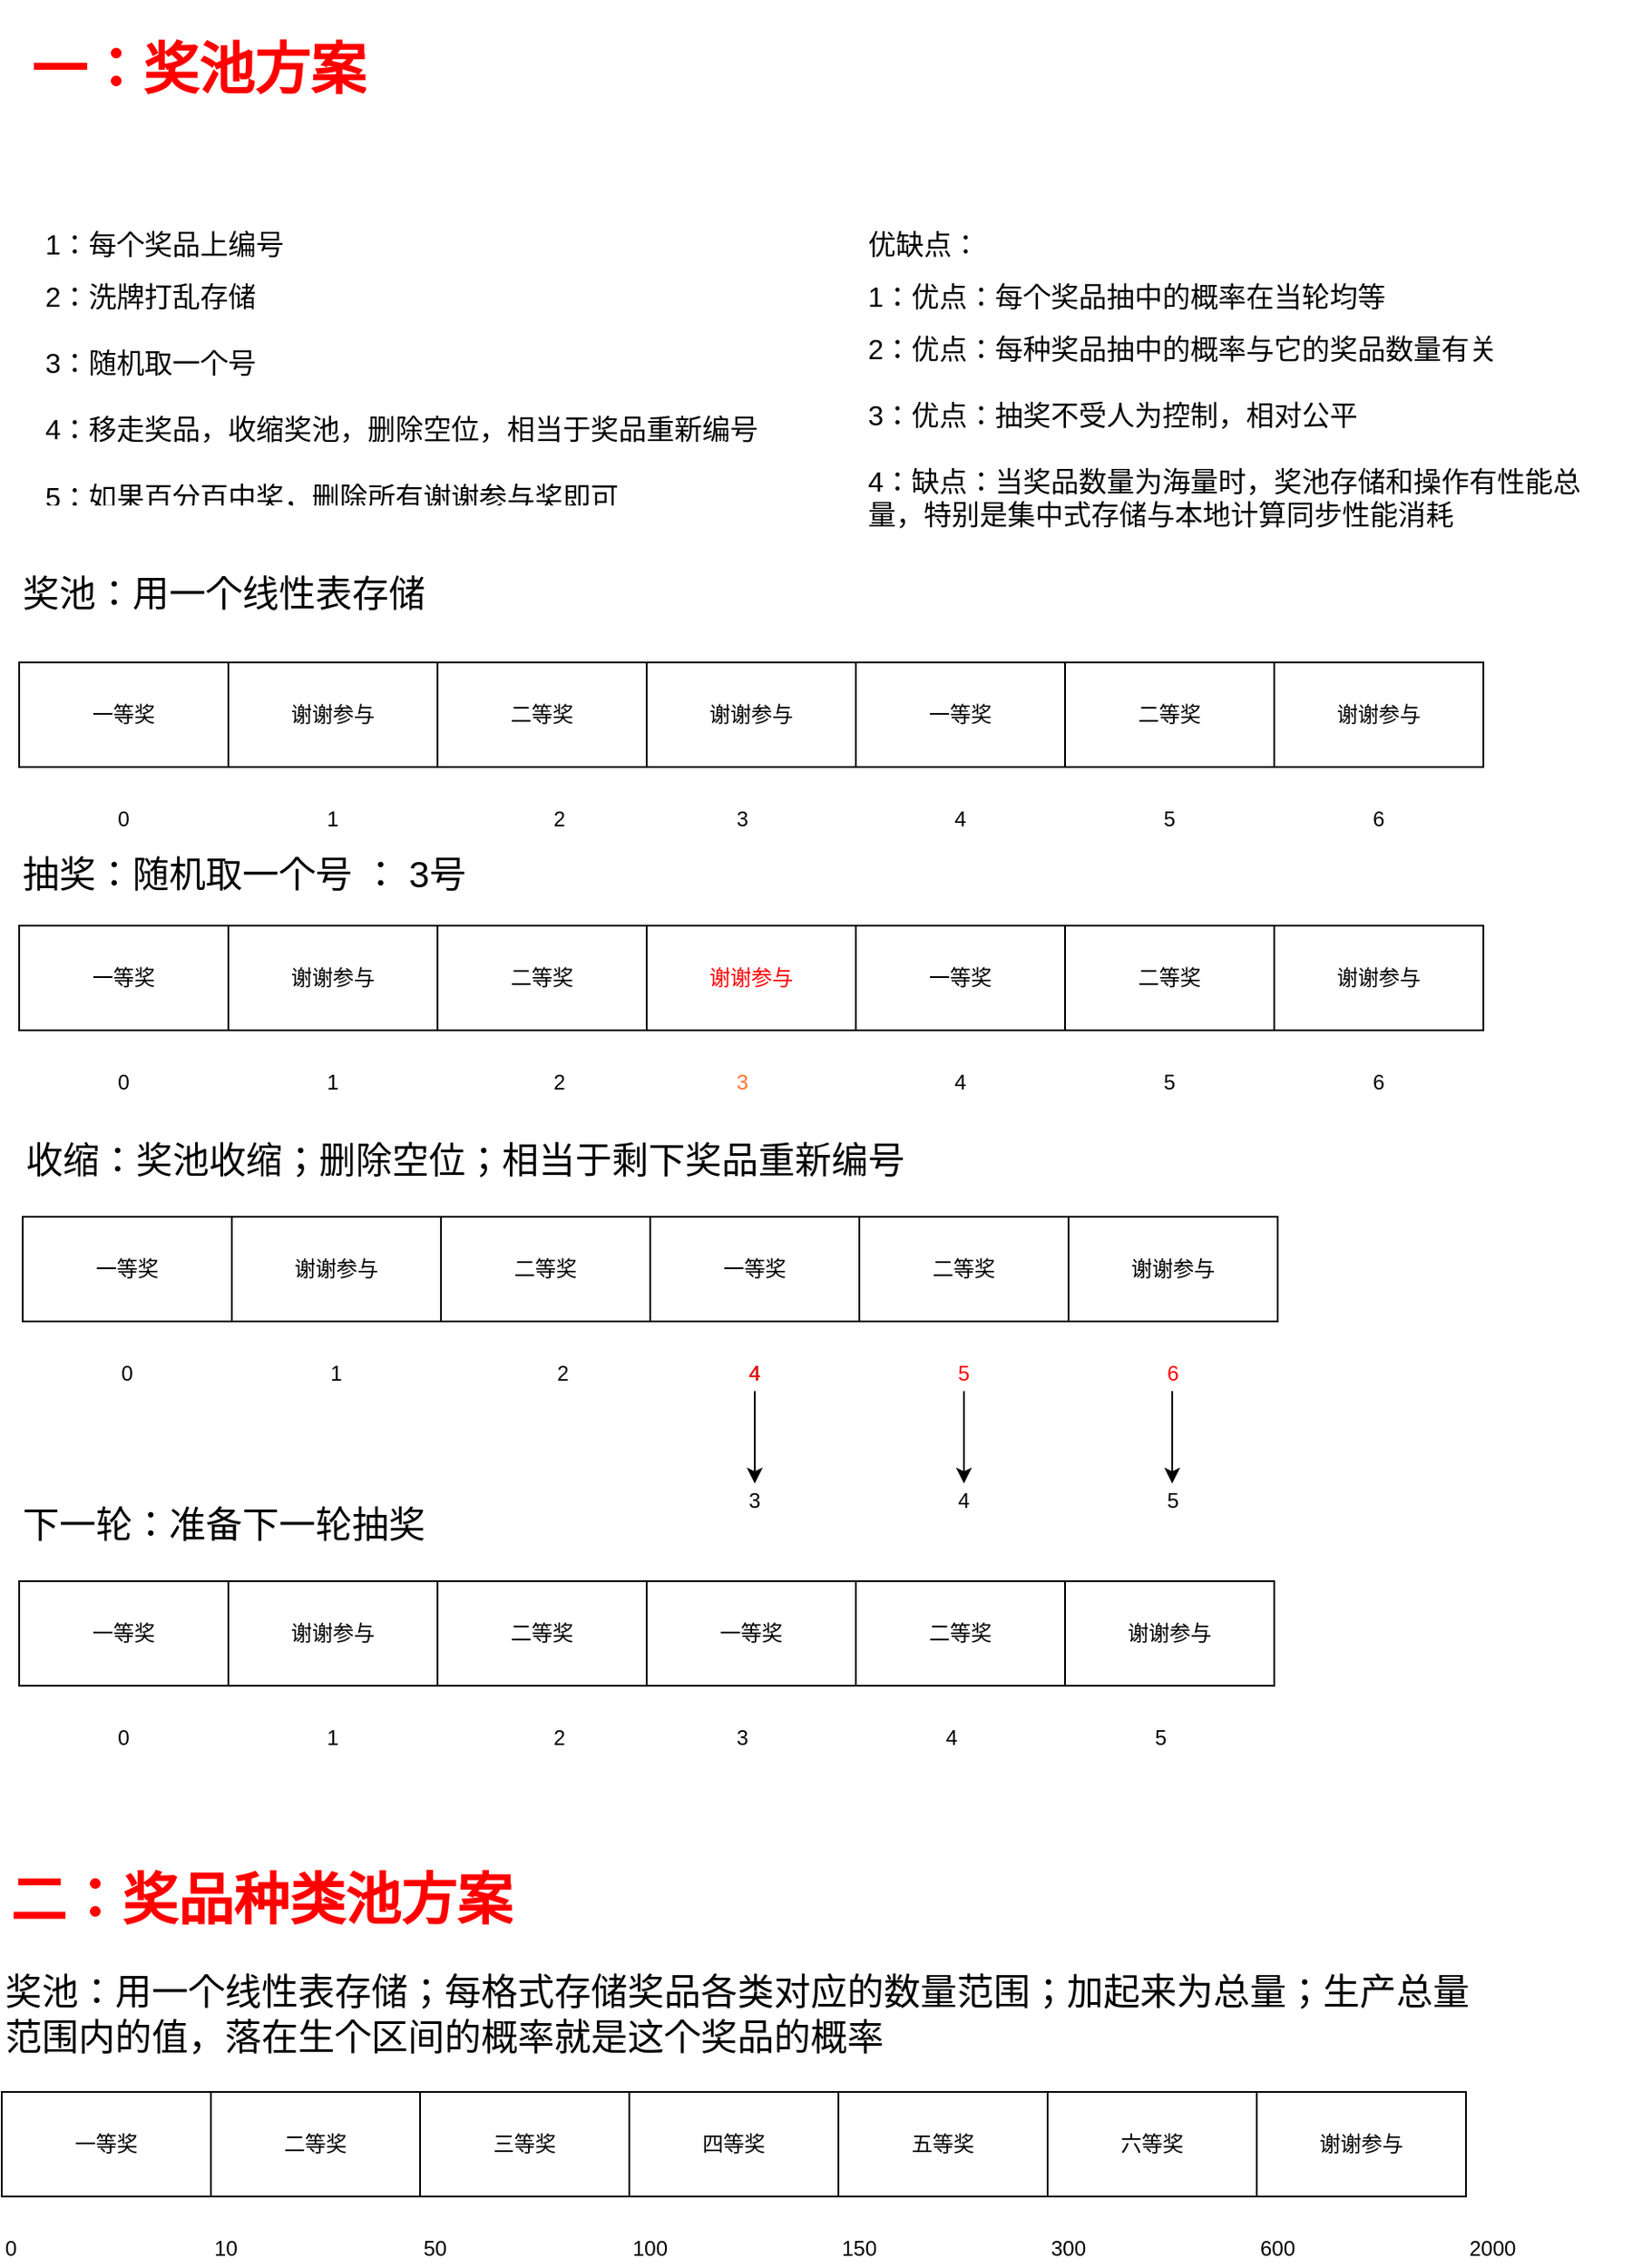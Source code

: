 <mxfile version="14.8.6" type="github">
  <diagram id="Z5xzxhm7ZqA-9We6Hihh" name="第 1 页">
    <mxGraphModel dx="1278" dy="1715" grid="1" gridSize="10" guides="1" tooltips="1" connect="1" arrows="1" fold="1" page="1" pageScale="1" pageWidth="827" pageHeight="1169" math="0" shadow="0">
      <root>
        <mxCell id="0" />
        <mxCell id="1" parent="0" />
        <mxCell id="oC6Kfuh_bPXCMeebPesq-1" value="" style="rounded=0;whiteSpace=wrap;html=1;" vertex="1" parent="1">
          <mxGeometry x="150" y="140" width="830" height="60" as="geometry" />
        </mxCell>
        <mxCell id="oC6Kfuh_bPXCMeebPesq-2" value="一等奖" style="rounded=0;whiteSpace=wrap;html=1;" vertex="1" parent="1">
          <mxGeometry x="150" y="140" width="120" height="60" as="geometry" />
        </mxCell>
        <mxCell id="oC6Kfuh_bPXCMeebPesq-3" value="谢谢参与" style="rounded=0;whiteSpace=wrap;html=1;" vertex="1" parent="1">
          <mxGeometry x="270" y="140" width="120" height="60" as="geometry" />
        </mxCell>
        <mxCell id="oC6Kfuh_bPXCMeebPesq-4" value="二等奖" style="rounded=0;whiteSpace=wrap;html=1;" vertex="1" parent="1">
          <mxGeometry x="390" y="140" width="120" height="60" as="geometry" />
        </mxCell>
        <mxCell id="oC6Kfuh_bPXCMeebPesq-5" value="&lt;span&gt;谢谢参与&lt;/span&gt;" style="rounded=0;whiteSpace=wrap;html=1;" vertex="1" parent="1">
          <mxGeometry x="510" y="140" width="120" height="60" as="geometry" />
        </mxCell>
        <mxCell id="oC6Kfuh_bPXCMeebPesq-6" value="一等奖" style="rounded=0;whiteSpace=wrap;html=1;" vertex="1" parent="1">
          <mxGeometry x="630" y="140" width="120" height="60" as="geometry" />
        </mxCell>
        <mxCell id="oC6Kfuh_bPXCMeebPesq-7" value="二等奖" style="rounded=0;whiteSpace=wrap;html=1;" vertex="1" parent="1">
          <mxGeometry x="750" y="140" width="120" height="60" as="geometry" />
        </mxCell>
        <mxCell id="oC6Kfuh_bPXCMeebPesq-8" value="&lt;span&gt;谢谢参与&lt;/span&gt;" style="rounded=0;whiteSpace=wrap;html=1;" vertex="1" parent="1">
          <mxGeometry x="870" y="140" width="120" height="60" as="geometry" />
        </mxCell>
        <mxCell id="oC6Kfuh_bPXCMeebPesq-9" value="0" style="text;html=1;strokeColor=none;fillColor=none;align=center;verticalAlign=middle;whiteSpace=wrap;rounded=0;" vertex="1" parent="1">
          <mxGeometry x="190" y="220" width="40" height="20" as="geometry" />
        </mxCell>
        <mxCell id="oC6Kfuh_bPXCMeebPesq-10" value="4" style="text;html=1;strokeColor=none;fillColor=none;align=center;verticalAlign=middle;whiteSpace=wrap;rounded=0;" vertex="1" parent="1">
          <mxGeometry x="670" y="220" width="40" height="20" as="geometry" />
        </mxCell>
        <mxCell id="oC6Kfuh_bPXCMeebPesq-11" value="3" style="text;html=1;strokeColor=none;fillColor=none;align=center;verticalAlign=middle;whiteSpace=wrap;rounded=0;" vertex="1" parent="1">
          <mxGeometry x="545" y="220" width="40" height="20" as="geometry" />
        </mxCell>
        <mxCell id="oC6Kfuh_bPXCMeebPesq-12" value="2" style="text;html=1;strokeColor=none;fillColor=none;align=center;verticalAlign=middle;whiteSpace=wrap;rounded=0;" vertex="1" parent="1">
          <mxGeometry x="440" y="220" width="40" height="20" as="geometry" />
        </mxCell>
        <mxCell id="oC6Kfuh_bPXCMeebPesq-13" value="1" style="text;html=1;strokeColor=none;fillColor=none;align=center;verticalAlign=middle;whiteSpace=wrap;rounded=0;" vertex="1" parent="1">
          <mxGeometry x="310" y="220" width="40" height="20" as="geometry" />
        </mxCell>
        <mxCell id="oC6Kfuh_bPXCMeebPesq-16" value="5" style="text;html=1;strokeColor=none;fillColor=none;align=center;verticalAlign=middle;whiteSpace=wrap;rounded=0;" vertex="1" parent="1">
          <mxGeometry x="790" y="220" width="40" height="20" as="geometry" />
        </mxCell>
        <mxCell id="oC6Kfuh_bPXCMeebPesq-17" value="6" style="text;html=1;strokeColor=none;fillColor=none;align=center;verticalAlign=middle;whiteSpace=wrap;rounded=0;" vertex="1" parent="1">
          <mxGeometry x="910" y="220" width="40" height="20" as="geometry" />
        </mxCell>
        <mxCell id="oC6Kfuh_bPXCMeebPesq-18" value="奖池：用一个线性表存储" style="text;html=1;strokeColor=none;fillColor=none;align=left;verticalAlign=middle;whiteSpace=wrap;rounded=0;fontSize=21;" vertex="1" parent="1">
          <mxGeometry x="150" y="90" width="260" height="20" as="geometry" />
        </mxCell>
        <mxCell id="oC6Kfuh_bPXCMeebPesq-19" value="&lt;h1 style=&quot;font-size: 16px&quot;&gt;&lt;span style=&quot;font-weight: normal ; font-size: 16px&quot;&gt;1：每个奖品上编号&lt;/span&gt;&lt;/h1&gt;&lt;div&gt;&lt;span style=&quot;font-weight: normal ; font-size: 16px&quot;&gt;2：洗牌打乱存储&lt;/span&gt;&lt;/div&gt;&lt;div&gt;&lt;span style=&quot;font-weight: normal ; font-size: 16px&quot;&gt;&lt;br&gt;&lt;/span&gt;&lt;/div&gt;&lt;div&gt;&lt;span style=&quot;font-weight: normal ; font-size: 16px&quot;&gt;3：随机取一个号&lt;/span&gt;&lt;/div&gt;&lt;div&gt;&lt;span style=&quot;font-weight: normal ; font-size: 16px&quot;&gt;&lt;br&gt;&lt;/span&gt;&lt;/div&gt;&lt;div&gt;&lt;span style=&quot;font-weight: normal ; font-size: 16px&quot;&gt;4：移走奖品，收缩奖池，删除空位，相当于奖品重新编号&lt;/span&gt;&lt;/div&gt;&lt;div&gt;&lt;span style=&quot;font-weight: normal ; font-size: 16px&quot;&gt;&lt;br&gt;&lt;/span&gt;&lt;/div&gt;&lt;div&gt;&lt;span style=&quot;font-weight: normal ; font-size: 16px&quot;&gt;5：如果百分百中奖，删除所有谢谢参与奖即可&lt;/span&gt;&lt;/div&gt;" style="text;html=1;strokeColor=none;fillColor=none;spacing=5;spacingTop=-20;whiteSpace=wrap;overflow=hidden;rounded=0;fontSize=16;fontStyle=1" vertex="1" parent="1">
          <mxGeometry x="160" y="-110" width="448" height="160" as="geometry" />
        </mxCell>
        <mxCell id="oC6Kfuh_bPXCMeebPesq-20" value="" style="rounded=0;whiteSpace=wrap;html=1;" vertex="1" parent="1">
          <mxGeometry x="150" y="291" width="830" height="60" as="geometry" />
        </mxCell>
        <mxCell id="oC6Kfuh_bPXCMeebPesq-21" value="一等奖" style="rounded=0;whiteSpace=wrap;html=1;" vertex="1" parent="1">
          <mxGeometry x="150" y="291" width="120" height="60" as="geometry" />
        </mxCell>
        <mxCell id="oC6Kfuh_bPXCMeebPesq-22" value="谢谢参与" style="rounded=0;whiteSpace=wrap;html=1;" vertex="1" parent="1">
          <mxGeometry x="270" y="291" width="120" height="60" as="geometry" />
        </mxCell>
        <mxCell id="oC6Kfuh_bPXCMeebPesq-23" value="二等奖" style="rounded=0;whiteSpace=wrap;html=1;" vertex="1" parent="1">
          <mxGeometry x="390" y="291" width="120" height="60" as="geometry" />
        </mxCell>
        <mxCell id="oC6Kfuh_bPXCMeebPesq-24" value="&lt;span&gt;谢谢参与&lt;/span&gt;" style="rounded=0;whiteSpace=wrap;html=1;fontColor=#FF0000;" vertex="1" parent="1">
          <mxGeometry x="510" y="291" width="120" height="60" as="geometry" />
        </mxCell>
        <mxCell id="oC6Kfuh_bPXCMeebPesq-25" value="一等奖" style="rounded=0;whiteSpace=wrap;html=1;" vertex="1" parent="1">
          <mxGeometry x="630" y="291" width="120" height="60" as="geometry" />
        </mxCell>
        <mxCell id="oC6Kfuh_bPXCMeebPesq-26" value="二等奖" style="rounded=0;whiteSpace=wrap;html=1;" vertex="1" parent="1">
          <mxGeometry x="750" y="291" width="120" height="60" as="geometry" />
        </mxCell>
        <mxCell id="oC6Kfuh_bPXCMeebPesq-27" value="&lt;span&gt;谢谢参与&lt;/span&gt;" style="rounded=0;whiteSpace=wrap;html=1;" vertex="1" parent="1">
          <mxGeometry x="870" y="291" width="120" height="60" as="geometry" />
        </mxCell>
        <mxCell id="oC6Kfuh_bPXCMeebPesq-28" value="0" style="text;html=1;strokeColor=none;fillColor=none;align=center;verticalAlign=middle;whiteSpace=wrap;rounded=0;" vertex="1" parent="1">
          <mxGeometry x="190" y="371" width="40" height="20" as="geometry" />
        </mxCell>
        <mxCell id="oC6Kfuh_bPXCMeebPesq-29" value="4" style="text;html=1;strokeColor=none;fillColor=none;align=center;verticalAlign=middle;whiteSpace=wrap;rounded=0;" vertex="1" parent="1">
          <mxGeometry x="670" y="371" width="40" height="20" as="geometry" />
        </mxCell>
        <mxCell id="oC6Kfuh_bPXCMeebPesq-30" value="3" style="text;html=1;strokeColor=none;fillColor=none;align=center;verticalAlign=middle;whiteSpace=wrap;rounded=0;fontColor=#FF7530;" vertex="1" parent="1">
          <mxGeometry x="545" y="371" width="40" height="20" as="geometry" />
        </mxCell>
        <mxCell id="oC6Kfuh_bPXCMeebPesq-31" value="2" style="text;html=1;strokeColor=none;fillColor=none;align=center;verticalAlign=middle;whiteSpace=wrap;rounded=0;" vertex="1" parent="1">
          <mxGeometry x="440" y="371" width="40" height="20" as="geometry" />
        </mxCell>
        <mxCell id="oC6Kfuh_bPXCMeebPesq-32" value="1" style="text;html=1;strokeColor=none;fillColor=none;align=center;verticalAlign=middle;whiteSpace=wrap;rounded=0;" vertex="1" parent="1">
          <mxGeometry x="310" y="371" width="40" height="20" as="geometry" />
        </mxCell>
        <mxCell id="oC6Kfuh_bPXCMeebPesq-33" value="5" style="text;html=1;strokeColor=none;fillColor=none;align=center;verticalAlign=middle;whiteSpace=wrap;rounded=0;" vertex="1" parent="1">
          <mxGeometry x="790" y="371" width="40" height="20" as="geometry" />
        </mxCell>
        <mxCell id="oC6Kfuh_bPXCMeebPesq-34" value="6" style="text;html=1;strokeColor=none;fillColor=none;align=center;verticalAlign=middle;whiteSpace=wrap;rounded=0;" vertex="1" parent="1">
          <mxGeometry x="910" y="371" width="40" height="20" as="geometry" />
        </mxCell>
        <mxCell id="oC6Kfuh_bPXCMeebPesq-35" value="抽奖：随机取一个号 ： 3号" style="text;html=1;strokeColor=none;fillColor=none;align=left;verticalAlign=middle;whiteSpace=wrap;rounded=0;fontSize=21;" vertex="1" parent="1">
          <mxGeometry x="150" y="251" width="260" height="20" as="geometry" />
        </mxCell>
        <mxCell id="oC6Kfuh_bPXCMeebPesq-39" value="一等奖" style="rounded=0;whiteSpace=wrap;html=1;" vertex="1" parent="1">
          <mxGeometry x="152" y="458" width="120" height="60" as="geometry" />
        </mxCell>
        <mxCell id="oC6Kfuh_bPXCMeebPesq-40" value="谢谢参与" style="rounded=0;whiteSpace=wrap;html=1;" vertex="1" parent="1">
          <mxGeometry x="272" y="458" width="120" height="60" as="geometry" />
        </mxCell>
        <mxCell id="oC6Kfuh_bPXCMeebPesq-41" value="二等奖" style="rounded=0;whiteSpace=wrap;html=1;" vertex="1" parent="1">
          <mxGeometry x="392" y="458" width="120" height="60" as="geometry" />
        </mxCell>
        <mxCell id="oC6Kfuh_bPXCMeebPesq-43" value="一等奖" style="rounded=0;whiteSpace=wrap;html=1;" vertex="1" parent="1">
          <mxGeometry x="512" y="458" width="120" height="60" as="geometry" />
        </mxCell>
        <mxCell id="oC6Kfuh_bPXCMeebPesq-44" value="二等奖" style="rounded=0;whiteSpace=wrap;html=1;" vertex="1" parent="1">
          <mxGeometry x="632" y="458" width="120" height="60" as="geometry" />
        </mxCell>
        <mxCell id="oC6Kfuh_bPXCMeebPesq-45" value="&lt;span&gt;谢谢参与&lt;/span&gt;" style="rounded=0;whiteSpace=wrap;html=1;" vertex="1" parent="1">
          <mxGeometry x="752" y="458" width="120" height="60" as="geometry" />
        </mxCell>
        <mxCell id="oC6Kfuh_bPXCMeebPesq-46" value="0" style="text;html=1;strokeColor=none;fillColor=none;align=center;verticalAlign=middle;whiteSpace=wrap;rounded=0;" vertex="1" parent="1">
          <mxGeometry x="192" y="538" width="40" height="20" as="geometry" />
        </mxCell>
        <mxCell id="oC6Kfuh_bPXCMeebPesq-47" value="4" style="text;html=1;strokeColor=none;fillColor=none;align=center;verticalAlign=middle;whiteSpace=wrap;rounded=0;" vertex="1" parent="1">
          <mxGeometry x="552" y="538" width="40" height="20" as="geometry" />
        </mxCell>
        <mxCell id="oC6Kfuh_bPXCMeebPesq-49" value="2" style="text;html=1;strokeColor=none;fillColor=none;align=center;verticalAlign=middle;whiteSpace=wrap;rounded=0;" vertex="1" parent="1">
          <mxGeometry x="442" y="538" width="40" height="20" as="geometry" />
        </mxCell>
        <mxCell id="oC6Kfuh_bPXCMeebPesq-50" value="1" style="text;html=1;strokeColor=none;fillColor=none;align=center;verticalAlign=middle;whiteSpace=wrap;rounded=0;" vertex="1" parent="1">
          <mxGeometry x="312" y="538" width="40" height="20" as="geometry" />
        </mxCell>
        <mxCell id="oC6Kfuh_bPXCMeebPesq-51" value="5" style="text;html=1;strokeColor=none;fillColor=none;align=center;verticalAlign=middle;whiteSpace=wrap;rounded=0;fontColor=#FF0000;" vertex="1" parent="1">
          <mxGeometry x="672" y="538" width="40" height="20" as="geometry" />
        </mxCell>
        <mxCell id="oC6Kfuh_bPXCMeebPesq-52" value="6" style="text;html=1;strokeColor=none;fillColor=none;align=center;verticalAlign=middle;whiteSpace=wrap;rounded=0;fontColor=#FF0000;" vertex="1" parent="1">
          <mxGeometry x="792" y="538" width="40" height="20" as="geometry" />
        </mxCell>
        <mxCell id="oC6Kfuh_bPXCMeebPesq-53" value="收缩：奖池收缩；删除空位；相当于剩下奖品重新编号" style="text;html=1;strokeColor=none;fillColor=none;align=left;verticalAlign=middle;whiteSpace=wrap;rounded=0;fontSize=21;" vertex="1" parent="1">
          <mxGeometry x="152" y="415" width="578" height="20" as="geometry" />
        </mxCell>
        <mxCell id="oC6Kfuh_bPXCMeebPesq-54" value="4" style="text;html=1;strokeColor=none;fillColor=none;align=center;verticalAlign=middle;whiteSpace=wrap;rounded=0;fontColor=#FF0000;" vertex="1" parent="1">
          <mxGeometry x="552" y="538" width="40" height="20" as="geometry" />
        </mxCell>
        <mxCell id="oC6Kfuh_bPXCMeebPesq-55" value="3" style="text;html=1;strokeColor=none;fillColor=none;align=center;verticalAlign=middle;whiteSpace=wrap;rounded=0;" vertex="1" parent="1">
          <mxGeometry x="552" y="611" width="40" height="20" as="geometry" />
        </mxCell>
        <mxCell id="oC6Kfuh_bPXCMeebPesq-56" value="5" style="text;html=1;strokeColor=none;fillColor=none;align=center;verticalAlign=middle;whiteSpace=wrap;rounded=0;" vertex="1" parent="1">
          <mxGeometry x="792" y="611" width="40" height="20" as="geometry" />
        </mxCell>
        <mxCell id="oC6Kfuh_bPXCMeebPesq-57" value="4" style="text;html=1;strokeColor=none;fillColor=none;align=center;verticalAlign=middle;whiteSpace=wrap;rounded=0;" vertex="1" parent="1">
          <mxGeometry x="672" y="611" width="40" height="20" as="geometry" />
        </mxCell>
        <mxCell id="oC6Kfuh_bPXCMeebPesq-58" value="" style="endArrow=classic;html=1;fontSize=16;fontColor=#FF0000;entryX=0.5;entryY=0;entryDx=0;entryDy=0;exitX=0.5;exitY=1;exitDx=0;exitDy=0;" edge="1" parent="1" source="oC6Kfuh_bPXCMeebPesq-54" target="oC6Kfuh_bPXCMeebPesq-55">
          <mxGeometry width="50" height="50" relative="1" as="geometry">
            <mxPoint x="572" y="571" as="sourcePoint" />
            <mxPoint x="480" y="651" as="targetPoint" />
          </mxGeometry>
        </mxCell>
        <mxCell id="oC6Kfuh_bPXCMeebPesq-59" value="" style="endArrow=classic;html=1;fontSize=16;fontColor=#FF0000;entryX=0.5;entryY=0;entryDx=0;entryDy=0;exitX=0.5;exitY=1;exitDx=0;exitDy=0;" edge="1" parent="1">
          <mxGeometry width="50" height="50" relative="1" as="geometry">
            <mxPoint x="692" y="558" as="sourcePoint" />
            <mxPoint x="692" y="611" as="targetPoint" />
          </mxGeometry>
        </mxCell>
        <mxCell id="oC6Kfuh_bPXCMeebPesq-62" value="" style="endArrow=classic;html=1;fontSize=16;fontColor=#FF0000;entryX=0.5;entryY=0;entryDx=0;entryDy=0;exitX=0.5;exitY=1;exitDx=0;exitDy=0;" edge="1" parent="1">
          <mxGeometry width="50" height="50" relative="1" as="geometry">
            <mxPoint x="811.5" y="558" as="sourcePoint" />
            <mxPoint x="811.5" y="611" as="targetPoint" />
          </mxGeometry>
        </mxCell>
        <mxCell id="oC6Kfuh_bPXCMeebPesq-63" value="一等奖" style="rounded=0;whiteSpace=wrap;html=1;" vertex="1" parent="1">
          <mxGeometry x="150" y="667" width="120" height="60" as="geometry" />
        </mxCell>
        <mxCell id="oC6Kfuh_bPXCMeebPesq-64" value="谢谢参与" style="rounded=0;whiteSpace=wrap;html=1;" vertex="1" parent="1">
          <mxGeometry x="270" y="667" width="120" height="60" as="geometry" />
        </mxCell>
        <mxCell id="oC6Kfuh_bPXCMeebPesq-65" value="二等奖" style="rounded=0;whiteSpace=wrap;html=1;" vertex="1" parent="1">
          <mxGeometry x="390" y="667" width="120" height="60" as="geometry" />
        </mxCell>
        <mxCell id="oC6Kfuh_bPXCMeebPesq-66" value="一等奖" style="rounded=0;whiteSpace=wrap;html=1;" vertex="1" parent="1">
          <mxGeometry x="510" y="667" width="120" height="60" as="geometry" />
        </mxCell>
        <mxCell id="oC6Kfuh_bPXCMeebPesq-67" value="二等奖" style="rounded=0;whiteSpace=wrap;html=1;" vertex="1" parent="1">
          <mxGeometry x="630" y="667" width="120" height="60" as="geometry" />
        </mxCell>
        <mxCell id="oC6Kfuh_bPXCMeebPesq-68" value="&lt;span&gt;谢谢参与&lt;/span&gt;" style="rounded=0;whiteSpace=wrap;html=1;" vertex="1" parent="1">
          <mxGeometry x="750" y="667" width="120" height="60" as="geometry" />
        </mxCell>
        <mxCell id="oC6Kfuh_bPXCMeebPesq-69" value="0" style="text;html=1;strokeColor=none;fillColor=none;align=center;verticalAlign=middle;whiteSpace=wrap;rounded=0;" vertex="1" parent="1">
          <mxGeometry x="190" y="747" width="40" height="20" as="geometry" />
        </mxCell>
        <mxCell id="oC6Kfuh_bPXCMeebPesq-71" value="2" style="text;html=1;strokeColor=none;fillColor=none;align=center;verticalAlign=middle;whiteSpace=wrap;rounded=0;" vertex="1" parent="1">
          <mxGeometry x="440" y="747" width="40" height="20" as="geometry" />
        </mxCell>
        <mxCell id="oC6Kfuh_bPXCMeebPesq-72" value="1" style="text;html=1;strokeColor=none;fillColor=none;align=center;verticalAlign=middle;whiteSpace=wrap;rounded=0;" vertex="1" parent="1">
          <mxGeometry x="310" y="747" width="40" height="20" as="geometry" />
        </mxCell>
        <mxCell id="oC6Kfuh_bPXCMeebPesq-75" value="下一轮：准备下一轮抽奖" style="text;html=1;strokeColor=none;fillColor=none;align=left;verticalAlign=middle;whiteSpace=wrap;rounded=0;fontSize=21;" vertex="1" parent="1">
          <mxGeometry x="150" y="624" width="578" height="20" as="geometry" />
        </mxCell>
        <mxCell id="oC6Kfuh_bPXCMeebPesq-77" value="3" style="text;html=1;strokeColor=none;fillColor=none;align=center;verticalAlign=middle;whiteSpace=wrap;rounded=0;" vertex="1" parent="1">
          <mxGeometry x="545" y="747" width="40" height="20" as="geometry" />
        </mxCell>
        <mxCell id="oC6Kfuh_bPXCMeebPesq-78" value="5" style="text;html=1;strokeColor=none;fillColor=none;align=center;verticalAlign=middle;whiteSpace=wrap;rounded=0;" vertex="1" parent="1">
          <mxGeometry x="785" y="747" width="40" height="20" as="geometry" />
        </mxCell>
        <mxCell id="oC6Kfuh_bPXCMeebPesq-79" value="4" style="text;html=1;strokeColor=none;fillColor=none;align=center;verticalAlign=middle;whiteSpace=wrap;rounded=0;" vertex="1" parent="1">
          <mxGeometry x="665" y="747" width="40" height="20" as="geometry" />
        </mxCell>
        <mxCell id="oC6Kfuh_bPXCMeebPesq-83" value="&lt;h1 style=&quot;font-size: 16px&quot;&gt;&lt;span style=&quot;font-weight: 400&quot;&gt;优缺点：&lt;/span&gt;&lt;/h1&gt;&lt;h1 style=&quot;font-size: 16px&quot;&gt;&lt;span style=&quot;font-weight: normal ; font-size: 16px&quot;&gt;1：优点：每个奖品抽中的概率在当轮均等&lt;/span&gt;&lt;/h1&gt;&lt;div&gt;&lt;span style=&quot;font-weight: normal ; font-size: 16px&quot;&gt;2：优点：每种奖品抽中的概率与它的奖品数量有关&lt;/span&gt;&lt;/div&gt;&lt;div&gt;&lt;span style=&quot;font-weight: normal ; font-size: 16px&quot;&gt;&lt;br&gt;&lt;/span&gt;&lt;/div&gt;&lt;div&gt;&lt;span style=&quot;font-weight: normal ; font-size: 16px&quot;&gt;3：优点：抽奖不受人为控制，相对公平&lt;/span&gt;&lt;/div&gt;&lt;div&gt;&lt;span style=&quot;font-weight: normal ; font-size: 16px&quot;&gt;&lt;br&gt;&lt;/span&gt;&lt;/div&gt;&lt;div&gt;&lt;span style=&quot;font-weight: normal ; font-size: 16px&quot;&gt;4：缺点：当奖品数量为海量时，奖池存储和操作有性能总量，特别是集中式存储与本地计算同步性能消耗&lt;br&gt;&lt;/span&gt;&lt;/div&gt;" style="text;html=1;strokeColor=none;fillColor=none;spacing=5;spacingTop=-20;whiteSpace=wrap;overflow=hidden;rounded=0;fontSize=16;fontStyle=1" vertex="1" parent="1">
          <mxGeometry x="632" y="-110" width="448" height="180" as="geometry" />
        </mxCell>
        <mxCell id="oC6Kfuh_bPXCMeebPesq-84" value="&lt;h1&gt;一：奖池方案&lt;/h1&gt;" style="text;html=1;strokeColor=none;fillColor=none;spacing=5;spacingTop=-20;whiteSpace=wrap;overflow=hidden;rounded=0;fontSize=16;fontColor=#FF0000;align=left;" vertex="1" parent="1">
          <mxGeometry x="152" y="-230" width="428" height="70" as="geometry" />
        </mxCell>
        <mxCell id="oC6Kfuh_bPXCMeebPesq-85" value="&lt;h1&gt;二：奖品种类池方案&lt;/h1&gt;" style="text;html=1;strokeColor=none;fillColor=none;spacing=5;spacingTop=-20;whiteSpace=wrap;overflow=hidden;rounded=0;fontSize=16;fontColor=#FF0000;align=left;" vertex="1" parent="1">
          <mxGeometry x="140" y="820" width="428" height="70" as="geometry" />
        </mxCell>
        <mxCell id="oC6Kfuh_bPXCMeebPesq-86" value="" style="rounded=0;whiteSpace=wrap;html=1;" vertex="1" parent="1">
          <mxGeometry x="140" y="960" width="830" height="60" as="geometry" />
        </mxCell>
        <mxCell id="oC6Kfuh_bPXCMeebPesq-87" value="一等奖" style="rounded=0;whiteSpace=wrap;html=1;" vertex="1" parent="1">
          <mxGeometry x="140" y="960" width="120" height="60" as="geometry" />
        </mxCell>
        <mxCell id="oC6Kfuh_bPXCMeebPesq-88" value="二等奖" style="rounded=0;whiteSpace=wrap;html=1;" vertex="1" parent="1">
          <mxGeometry x="260" y="960" width="120" height="60" as="geometry" />
        </mxCell>
        <mxCell id="oC6Kfuh_bPXCMeebPesq-89" value="三等奖" style="rounded=0;whiteSpace=wrap;html=1;" vertex="1" parent="1">
          <mxGeometry x="380" y="960" width="120" height="60" as="geometry" />
        </mxCell>
        <mxCell id="oC6Kfuh_bPXCMeebPesq-90" value="四等奖" style="rounded=0;whiteSpace=wrap;html=1;" vertex="1" parent="1">
          <mxGeometry x="500" y="960" width="120" height="60" as="geometry" />
        </mxCell>
        <mxCell id="oC6Kfuh_bPXCMeebPesq-91" value="五等奖" style="rounded=0;whiteSpace=wrap;html=1;" vertex="1" parent="1">
          <mxGeometry x="620" y="960" width="120" height="60" as="geometry" />
        </mxCell>
        <mxCell id="oC6Kfuh_bPXCMeebPesq-92" value="六等奖" style="rounded=0;whiteSpace=wrap;html=1;" vertex="1" parent="1">
          <mxGeometry x="740" y="960" width="120" height="60" as="geometry" />
        </mxCell>
        <mxCell id="oC6Kfuh_bPXCMeebPesq-93" value="&lt;span&gt;谢谢参与&lt;/span&gt;" style="rounded=0;whiteSpace=wrap;html=1;" vertex="1" parent="1">
          <mxGeometry x="860" y="960" width="120" height="60" as="geometry" />
        </mxCell>
        <mxCell id="oC6Kfuh_bPXCMeebPesq-94" value="0" style="text;html=1;strokeColor=none;fillColor=none;align=left;verticalAlign=middle;whiteSpace=wrap;rounded=0;" vertex="1" parent="1">
          <mxGeometry x="140" y="1040" width="40" height="20" as="geometry" />
        </mxCell>
        <mxCell id="oC6Kfuh_bPXCMeebPesq-97" value="100" style="text;html=1;strokeColor=none;fillColor=none;align=left;verticalAlign=middle;whiteSpace=wrap;rounded=0;" vertex="1" parent="1">
          <mxGeometry x="500" y="1040" width="40" height="20" as="geometry" />
        </mxCell>
        <mxCell id="oC6Kfuh_bPXCMeebPesq-98" value="50" style="text;html=1;strokeColor=none;fillColor=none;align=left;verticalAlign=middle;whiteSpace=wrap;rounded=0;" vertex="1" parent="1">
          <mxGeometry x="380" y="1040" width="40" height="20" as="geometry" />
        </mxCell>
        <mxCell id="oC6Kfuh_bPXCMeebPesq-101" value="奖池：用一个线性表存储；每格式存储奖品各类对应的数量范围；加起来为总量；生产总量范围内的值，落在生个区间的概率就是这个奖品的概率" style="text;html=1;strokeColor=none;fillColor=none;align=left;verticalAlign=middle;whiteSpace=wrap;rounded=0;fontSize=21;" vertex="1" parent="1">
          <mxGeometry x="140" y="880" width="850" height="70" as="geometry" />
        </mxCell>
        <mxCell id="oC6Kfuh_bPXCMeebPesq-102" value="10" style="text;html=1;strokeColor=none;fillColor=none;align=left;verticalAlign=middle;whiteSpace=wrap;rounded=0;" vertex="1" parent="1">
          <mxGeometry x="260" y="1040" width="40" height="20" as="geometry" />
        </mxCell>
        <mxCell id="oC6Kfuh_bPXCMeebPesq-104" value="150" style="text;html=1;strokeColor=none;fillColor=none;align=left;verticalAlign=middle;whiteSpace=wrap;rounded=0;" vertex="1" parent="1">
          <mxGeometry x="620" y="1040" width="40" height="20" as="geometry" />
        </mxCell>
        <mxCell id="oC6Kfuh_bPXCMeebPesq-105" value="300" style="text;html=1;strokeColor=none;fillColor=none;align=left;verticalAlign=middle;whiteSpace=wrap;rounded=0;" vertex="1" parent="1">
          <mxGeometry x="740" y="1040" width="40" height="20" as="geometry" />
        </mxCell>
        <mxCell id="oC6Kfuh_bPXCMeebPesq-106" value="600" style="text;html=1;strokeColor=none;fillColor=none;align=left;verticalAlign=middle;whiteSpace=wrap;rounded=0;" vertex="1" parent="1">
          <mxGeometry x="860" y="1040" width="40" height="20" as="geometry" />
        </mxCell>
        <mxCell id="oC6Kfuh_bPXCMeebPesq-107" value="2000" style="text;html=1;strokeColor=none;fillColor=none;align=left;verticalAlign=middle;whiteSpace=wrap;rounded=0;" vertex="1" parent="1">
          <mxGeometry x="980" y="1040" width="40" height="20" as="geometry" />
        </mxCell>
      </root>
    </mxGraphModel>
  </diagram>
</mxfile>
